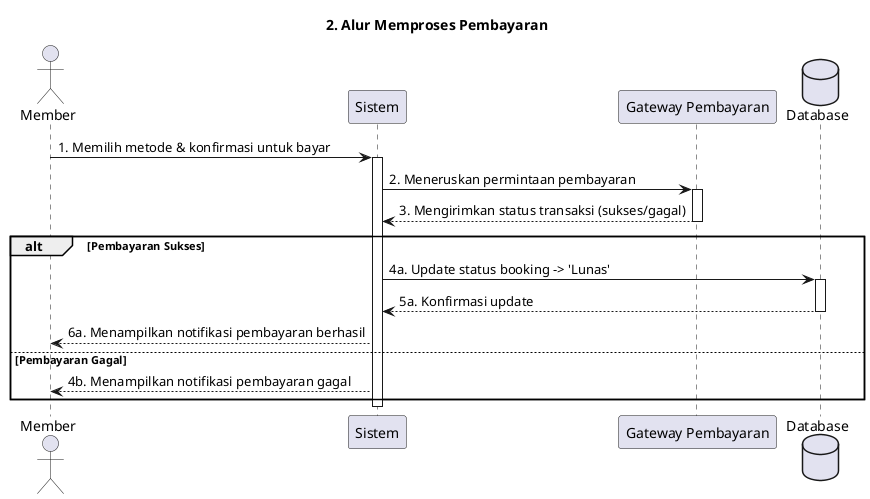 @startuml
actor Member
participant "Sistem" as System
participant "Gateway Pembayaran" as PaymentGateway
database "Database" as DB

title 2. Alur Memproses Pembayaran

Member -> System : 1. Memilih metode & konfirmasi untuk bayar
activate System

System -> PaymentGateway : 2. Meneruskan permintaan pembayaran
activate PaymentGateway
PaymentGateway --> System : 3. Mengirimkan status transaksi (sukses/gagal)
deactivate PaymentGateway

alt Pembayaran Sukses
    System -> DB : 4a. Update status booking -> 'Lunas'
    activate DB
    DB --> System : 5a. Konfirmasi update
    deactivate DB
    System --> Member : 6a. Menampilkan notifikasi pembayaran berhasil
else Pembayaran Gagal
    System --> Member : 4b. Menampilkan notifikasi pembayaran gagal
end

deactivate System
@enduml